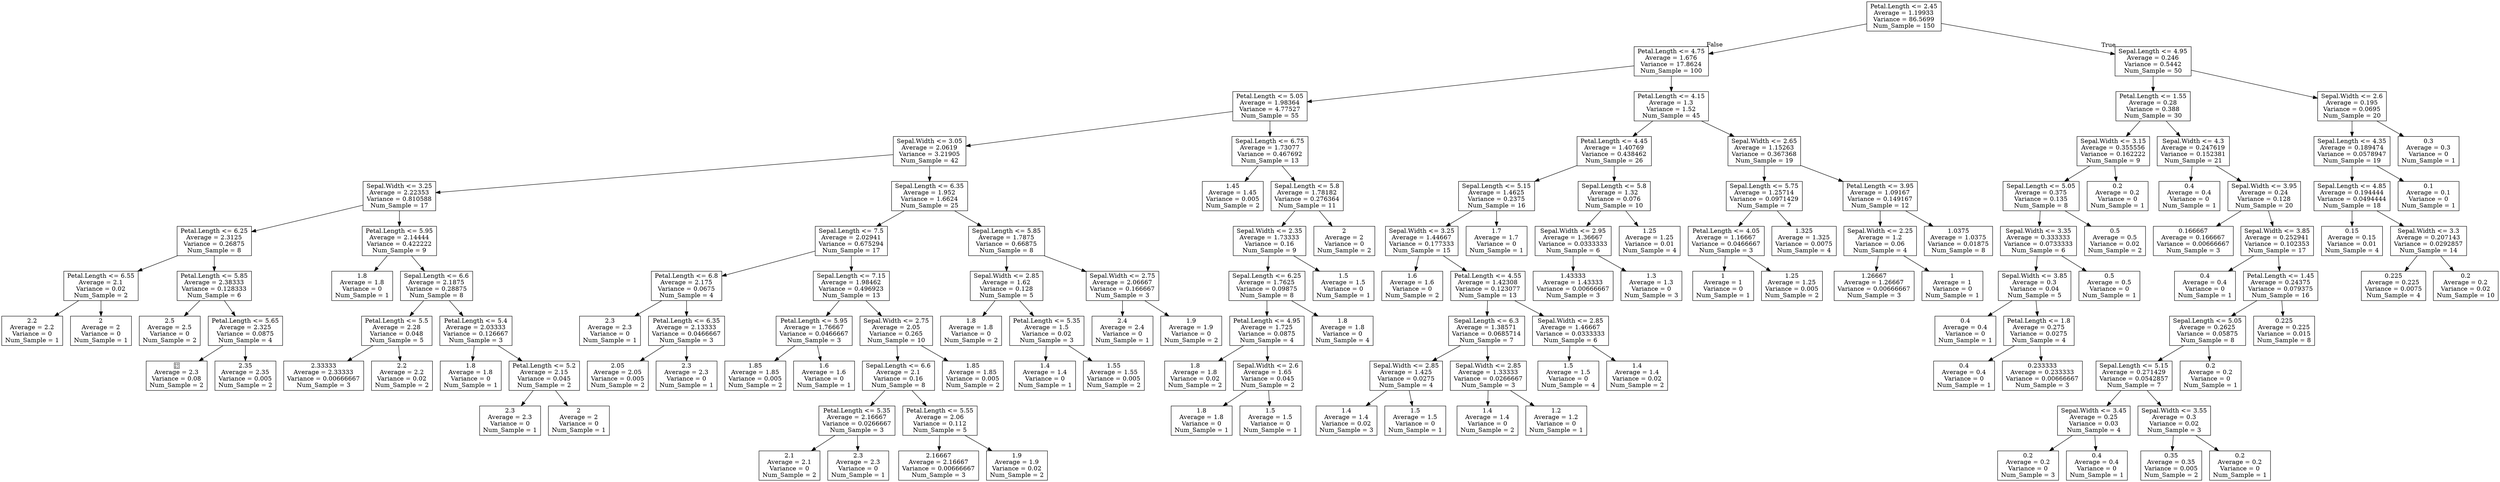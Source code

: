 digraph Tree {
node [shape=box] ;
0 [label="Petal.Length <= 2.45\nAverage = 1.19933\nVariance = 86.5699\nNum_Sample = 150\n"] ;
0 -> 1 [labeldistance=2.5, labelangle=45, headlabel="False"] ;
0 -> 2 [labeldistance=2.5, labelangle=-45, headlabel="True"] ;
1 [label="Petal.Length <= 4.75\nAverage = 1.676\nVariance = 17.8624\nNum_Sample = 100\n"] ;
1 -> 3
1 -> 4
2 [label="Sepal.Length <= 4.95\nAverage = 0.246\nVariance = 0.5442\nNum_Sample = 50\n"] ;
2 -> 5
2 -> 6
3 [label="Petal.Length <= 5.05\nAverage = 1.98364\nVariance = 4.77527\nNum_Sample = 55\n"] ;
3 -> 7
3 -> 8
4 [label="Petal.Length <= 4.15\nAverage = 1.3\nVariance = 1.52\nNum_Sample = 45\n"] ;
4 -> 9
4 -> 10
5 [label="Petal.Length <= 1.55\nAverage = 0.28\nVariance = 0.388\nNum_Sample = 30\n"] ;
5 -> 11
5 -> 12
6 [label="Sepal.Width <= 2.6\nAverage = 0.195\nVariance = 0.0695\nNum_Sample = 20\n"] ;
6 -> 13
6 -> 14
7 [label="Sepal.Width <= 3.05\nAverage = 2.0619\nVariance = 3.21905\nNum_Sample = 42\n"] ;
7 -> 15
7 -> 16
8 [label="Sepal.Length <= 6.75\nAverage = 1.73077\nVariance = 0.467692\nNum_Sample = 13\n"] ;
8 -> 17
8 -> 18
9 [label="Petal.Length <= 4.45\nAverage = 1.40769\nVariance = 0.438462\nNum_Sample = 26\n"] ;
9 -> 19
9 -> 20
10 [label="Sepal.Width <= 2.65\nAverage = 1.15263\nVariance = 0.367368\nNum_Sample = 19\n"] ;
10 -> 21
10 -> 22
11 [label="Sepal.Width <= 3.15\nAverage = 0.355556\nVariance = 0.162222\nNum_Sample = 9\n"] ;
11 -> 23
11 -> 24
12 [label="Sepal.Width <= 4.3\nAverage = 0.247619\nVariance = 0.152381\nNum_Sample = 21\n"] ;
12 -> 25
12 -> 26
13 [label="Sepal.Length <= 4.35\nAverage = 0.189474\nVariance = 0.0578947\nNum_Sample = 19\n"] ;
13 -> 27
13 -> 28
14 [label="0.3\nAverage = 0.3\nVariance = 0\nNum_Sample = 1\n"] ;
15 [label="Sepal.Width <= 3.25\nAverage = 2.22353\nVariance = 0.810588\nNum_Sample = 17\n"] ;
15 -> 29
15 -> 30
16 [label="Sepal.Length <= 6.35\nAverage = 1.952\nVariance = 1.6624\nNum_Sample = 25\n"] ;
16 -> 31
16 -> 32
17 [label="1.45\nAverage = 1.45\nVariance = 0.005\nNum_Sample = 2\n"] ;
18 [label="Sepal.Length <= 5.8\nAverage = 1.78182\nVariance = 0.276364\nNum_Sample = 11\n"] ;
18 -> 33
18 -> 34
19 [label="Sepal.Length <= 5.15\nAverage = 1.4625\nVariance = 0.2375\nNum_Sample = 16\n"] ;
19 -> 35
19 -> 36
20 [label="Sepal.Length <= 5.8\nAverage = 1.32\nVariance = 0.076\nNum_Sample = 10\n"] ;
20 -> 37
20 -> 38
21 [label="Sepal.Length <= 5.75\nAverage = 1.25714\nVariance = 0.0971429\nNum_Sample = 7\n"] ;
21 -> 39
21 -> 40
22 [label="Petal.Length <= 3.95\nAverage = 1.09167\nVariance = 0.149167\nNum_Sample = 12\n"] ;
22 -> 41
22 -> 42
23 [label="Sepal.Length <= 5.05\nAverage = 0.375\nVariance = 0.135\nNum_Sample = 8\n"] ;
23 -> 43
23 -> 44
24 [label="0.2\nAverage = 0.2\nVariance = 0\nNum_Sample = 1\n"] ;
25 [label="0.4\nAverage = 0.4\nVariance = 0\nNum_Sample = 1\n"] ;
26 [label="Sepal.Width <= 3.95\nAverage = 0.24\nVariance = 0.128\nNum_Sample = 20\n"] ;
26 -> 45
26 -> 46
27 [label="Sepal.Length <= 4.85\nAverage = 0.194444\nVariance = 0.0494444\nNum_Sample = 18\n"] ;
27 -> 47
27 -> 48
28 [label="0.1\nAverage = 0.1\nVariance = 0\nNum_Sample = 1\n"] ;
29 [label="Petal.Length <= 6.25\nAverage = 2.3125\nVariance = 0.26875\nNum_Sample = 8\n"] ;
29 -> 49
29 -> 50
30 [label="Petal.Length <= 5.95\nAverage = 2.14444\nVariance = 0.422222\nNum_Sample = 9\n"] ;
30 -> 51
30 -> 52
31 [label="Sepal.Length <= 7.5\nAverage = 2.02941\nVariance = 0.675294\nNum_Sample = 17\n"] ;
31 -> 53
31 -> 54
32 [label="Sepal.Length <= 5.85\nAverage = 1.7875\nVariance = 0.66875\nNum_Sample = 8\n"] ;
32 -> 55
32 -> 56
33 [label="Sepal.Width <= 2.35\nAverage = 1.73333\nVariance = 0.16\nNum_Sample = 9\n"] ;
33 -> 57
33 -> 58
34 [label="2\nAverage = 2\nVariance = 0\nNum_Sample = 2\n"] ;
35 [label="Sepal.Width <= 3.25\nAverage = 1.44667\nVariance = 0.177333\nNum_Sample = 15\n"] ;
35 -> 59
35 -> 60
36 [label="1.7\nAverage = 1.7\nVariance = 0\nNum_Sample = 1\n"] ;
37 [label="Sepal.Width <= 2.95\nAverage = 1.36667\nVariance = 0.0333333\nNum_Sample = 6\n"] ;
37 -> 61
37 -> 62
38 [label="1.25\nAverage = 1.25\nVariance = 0.01\nNum_Sample = 4\n"] ;
39 [label="Petal.Length <= 4.05\nAverage = 1.16667\nVariance = 0.0466667\nNum_Sample = 3\n"] ;
39 -> 63
39 -> 64
40 [label="1.325\nAverage = 1.325\nVariance = 0.0075\nNum_Sample = 4\n"] ;
41 [label="Sepal.Width <= 2.25\nAverage = 1.2\nVariance = 0.06\nNum_Sample = 4\n"] ;
41 -> 65
41 -> 66
42 [label="1.0375\nAverage = 1.0375\nVariance = 0.01875\nNum_Sample = 8\n"] ;
43 [label="Sepal.Width <= 3.35\nAverage = 0.333333\nVariance = 0.0733333\nNum_Sample = 6\n"] ;
43 -> 67
43 -> 68
44 [label="0.5\nAverage = 0.5\nVariance = 0.02\nNum_Sample = 2\n"] ;
45 [label="0.166667\nAverage = 0.166667\nVariance = 0.00666667\nNum_Sample = 3\n"] ;
46 [label="Sepal.Width <= 3.85\nAverage = 0.252941\nVariance = 0.102353\nNum_Sample = 17\n"] ;
46 -> 69
46 -> 70
47 [label="0.15\nAverage = 0.15\nVariance = 0.01\nNum_Sample = 4\n"] ;
48 [label="Sepal.Width <= 3.3\nAverage = 0.207143\nVariance = 0.0292857\nNum_Sample = 14\n"] ;
48 -> 71
48 -> 72
49 [label="Petal.Length <= 6.55\nAverage = 2.1\nVariance = 0.02\nNum_Sample = 2\n"] ;
49 -> 73
49 -> 74
50 [label="Petal.Length <= 5.85\nAverage = 2.38333\nVariance = 0.128333\nNum_Sample = 6\n"] ;
50 -> 75
50 -> 76
51 [label="1.8\nAverage = 1.8\nVariance = 0\nNum_Sample = 1\n"] ;
52 [label="Sepal.Length <= 6.6\nAverage = 2.1875\nVariance = 0.28875\nNum_Sample = 8\n"] ;
52 -> 77
52 -> 78
53 [label="Petal.Length <= 6.8\nAverage = 2.175\nVariance = 0.0675\nNum_Sample = 4\n"] ;
53 -> 79
53 -> 80
54 [label="Sepal.Length <= 7.15\nAverage = 1.98462\nVariance = 0.496923\nNum_Sample = 13\n"] ;
54 -> 81
54 -> 82
55 [label="Sepal.Width <= 2.85\nAverage = 1.62\nVariance = 0.128\nNum_Sample = 5\n"] ;
55 -> 83
55 -> 84
56 [label="Sepal.Width <= 2.75\nAverage = 2.06667\nVariance = 0.166667\nNum_Sample = 3\n"] ;
56 -> 85
56 -> 86
57 [label="Sepal.Length <= 6.25\nAverage = 1.7625\nVariance = 0.09875\nNum_Sample = 8\n"] ;
57 -> 87
57 -> 88
58 [label="1.5\nAverage = 1.5\nVariance = 0\nNum_Sample = 1\n"] ;
59 [label="1.6\nAverage = 1.6\nVariance = 0\nNum_Sample = 2\n"] ;
60 [label="Petal.Length <= 4.55\nAverage = 1.42308\nVariance = 0.123077\nNum_Sample = 13\n"] ;
60 -> 89
60 -> 90
61 [label="1.43333\nAverage = 1.43333\nVariance = 0.00666667\nNum_Sample = 3\n"] ;
62 [label="1.3\nAverage = 1.3\nVariance = 0\nNum_Sample = 3\n"] ;
63 [label="1\nAverage = 1\nVariance = 0\nNum_Sample = 1\n"] ;
64 [label="1.25\nAverage = 1.25\nVariance = 0.005\nNum_Sample = 2\n"] ;
65 [label="1.26667\nAverage = 1.26667\nVariance = 0.00666667\nNum_Sample = 3\n"] ;
66 [label="1\nAverage = 1\nVariance = 0\nNum_Sample = 1\n"] ;
67 [label="Sepal.Width <= 3.85\nAverage = 0.3\nVariance = 0.04\nNum_Sample = 5\n"] ;
67 -> 91
67 -> 92
68 [label="0.5\nAverage = 0.5\nVariance = 0\nNum_Sample = 1\n"] ;
69 [label="0.4\nAverage = 0.4\nVariance = 0\nNum_Sample = 1\n"] ;
70 [label="Petal.Length <= 1.45\nAverage = 0.24375\nVariance = 0.079375\nNum_Sample = 16\n"] ;
70 -> 93
70 -> 94
71 [label="0.225\nAverage = 0.225\nVariance = 0.0075\nNum_Sample = 4\n"] ;
72 [label="0.2\nAverage = 0.2\nVariance = 0.02\nNum_Sample = 10\n"] ;
73 [label="2.2\nAverage = 2.2\nVariance = 0\nNum_Sample = 1\n"] ;
74 [label="2\nAverage = 2\nVariance = 0\nNum_Sample = 1\n"] ;
75 [label="2.5\nAverage = 2.5\nVariance = 0\nNum_Sample = 2\n"] ;
76 [label="Petal.Length <= 5.65\nAverage = 2.325\nVariance = 0.0875\nNum_Sample = 4\n"] ;
76 -> 95
76 -> 96
77 [label="Petal.Length <= 5.5\nAverage = 2.28\nVariance = 0.048\nNum_Sample = 5\n"] ;
77 -> 97
77 -> 98
78 [label="Petal.Length <= 5.4\nAverage = 2.03333\nVariance = 0.126667\nNum_Sample = 3\n"] ;
78 -> 99
78 -> 100
79 [label="2.3\nAverage = 2.3\nVariance = 0\nNum_Sample = 1\n"] ;
80 [label="Petal.Length <= 6.35\nAverage = 2.13333\nVariance = 0.0466667\nNum_Sample = 3\n"] ;
80 -> 101
80 -> 102
81 [label="Petal.Length <= 5.95\nAverage = 1.76667\nVariance = 0.0466667\nNum_Sample = 3\n"] ;
81 -> 103
81 -> 104
82 [label="Sepal.Width <= 2.75\nAverage = 2.05\nVariance = 0.265\nNum_Sample = 10\n"] ;
82 -> 105
82 -> 106
83 [label="1.8\nAverage = 1.8\nVariance = 0\nNum_Sample = 2\n"] ;
84 [label="Petal.Length <= 5.35\nAverage = 1.5\nVariance = 0.02\nNum_Sample = 3\n"] ;
84 -> 107
84 -> 108
85 [label="2.4\nAverage = 2.4\nVariance = 0\nNum_Sample = 1\n"] ;
86 [label="1.9\nAverage = 1.9\nVariance = 0\nNum_Sample = 2\n"] ;
87 [label="Petal.Length <= 4.95\nAverage = 1.725\nVariance = 0.0875\nNum_Sample = 4\n"] ;
87 -> 109
87 -> 110
88 [label="1.8\nAverage = 1.8\nVariance = 0\nNum_Sample = 4\n"] ;
89 [label="Sepal.Length <= 6.3\nAverage = 1.38571\nVariance = 0.0685714\nNum_Sample = 7\n"] ;
89 -> 111
89 -> 112
90 [label="Sepal.Width <= 2.85\nAverage = 1.46667\nVariance = 0.0333333\nNum_Sample = 6\n"] ;
90 -> 113
90 -> 114
91 [label="0.4\nAverage = 0.4\nVariance = 0\nNum_Sample = 1\n"] ;
92 [label="Petal.Length <= 1.8\nAverage = 0.275\nVariance = 0.0275\nNum_Sample = 4\n"] ;
92 -> 115
92 -> 116
93 [label="Sepal.Length <= 5.05\nAverage = 0.2625\nVariance = 0.05875\nNum_Sample = 8\n"] ;
93 -> 117
93 -> 118
94 [label="0.225\nAverage = 0.225\nVariance = 0.015\nNum_Sample = 8\n"] ;
95 [label="\nAverage = 2.3\nVariance = 0.08\nNum_Sample = 2\n"] ;
96 [label="2.35\nAverage = 2.35\nVariance = 0.005\nNum_Sample = 2\n"] ;
97 [label="2.33333\nAverage = 2.33333\nVariance = 0.00666667\nNum_Sample = 3\n"] ;
98 [label="2.2\nAverage = 2.2\nVariance = 0.02\nNum_Sample = 2\n"] ;
99 [label="1.8\nAverage = 1.8\nVariance = 0\nNum_Sample = 1\n"] ;
100 [label="Petal.Length <= 5.2\nAverage = 2.15\nVariance = 0.045\nNum_Sample = 2\n"] ;
100 -> 119
100 -> 120
101 [label="2.05\nAverage = 2.05\nVariance = 0.005\nNum_Sample = 2\n"] ;
102 [label="2.3\nAverage = 2.3\nVariance = 0\nNum_Sample = 1\n"] ;
103 [label="1.85\nAverage = 1.85\nVariance = 0.005\nNum_Sample = 2\n"] ;
104 [label="1.6\nAverage = 1.6\nVariance = 0\nNum_Sample = 1\n"] ;
105 [label="Sepal.Length <= 6.6\nAverage = 2.1\nVariance = 0.16\nNum_Sample = 8\n"] ;
105 -> 121
105 -> 122
106 [label="1.85\nAverage = 1.85\nVariance = 0.005\nNum_Sample = 2\n"] ;
107 [label="1.4\nAverage = 1.4\nVariance = 0\nNum_Sample = 1\n"] ;
108 [label="1.55\nAverage = 1.55\nVariance = 0.005\nNum_Sample = 2\n"] ;
109 [label="1.8\nAverage = 1.8\nVariance = 0.02\nNum_Sample = 2\n"] ;
110 [label="Sepal.Width <= 2.6\nAverage = 1.65\nVariance = 0.045\nNum_Sample = 2\n"] ;
110 -> 123
110 -> 124
111 [label="Sepal.Width <= 2.85\nAverage = 1.425\nVariance = 0.0275\nNum_Sample = 4\n"] ;
111 -> 125
111 -> 126
112 [label="Sepal.Width <= 2.85\nAverage = 1.33333\nVariance = 0.0266667\nNum_Sample = 3\n"] ;
112 -> 127
112 -> 128
113 [label="1.5\nAverage = 1.5\nVariance = 0\nNum_Sample = 4\n"] ;
114 [label="1.4\nAverage = 1.4\nVariance = 0.02\nNum_Sample = 2\n"] ;
115 [label="0.4\nAverage = 0.4\nVariance = 0\nNum_Sample = 1\n"] ;
116 [label="0.233333\nAverage = 0.233333\nVariance = 0.00666667\nNum_Sample = 3\n"] ;
117 [label="Sepal.Length <= 5.15\nAverage = 0.271429\nVariance = 0.0542857\nNum_Sample = 7\n"] ;
117 -> 129
117 -> 130
118 [label="0.2\nAverage = 0.2\nVariance = 0\nNum_Sample = 1\n"] ;
119 [label="2.3\nAverage = 2.3\nVariance = 0\nNum_Sample = 1\n"] ;
120 [label="2\nAverage = 2\nVariance = 0\nNum_Sample = 1\n"] ;
121 [label="Petal.Length <= 5.35\nAverage = 2.16667\nVariance = 0.0266667\nNum_Sample = 3\n"] ;
121 -> 131
121 -> 132
122 [label="Petal.Length <= 5.55\nAverage = 2.06\nVariance = 0.112\nNum_Sample = 5\n"] ;
122 -> 133
122 -> 134
123 [label="1.8\nAverage = 1.8\nVariance = 0\nNum_Sample = 1\n"] ;
124 [label="1.5\nAverage = 1.5\nVariance = 0\nNum_Sample = 1\n"] ;
125 [label="1.4\nAverage = 1.4\nVariance = 0.02\nNum_Sample = 3\n"] ;
126 [label="1.5\nAverage = 1.5\nVariance = 0\nNum_Sample = 1\n"] ;
127 [label="1.4\nAverage = 1.4\nVariance = 0\nNum_Sample = 2\n"] ;
128 [label="1.2\nAverage = 1.2\nVariance = 0\nNum_Sample = 1\n"] ;
129 [label="Sepal.Width <= 3.45\nAverage = 0.25\nVariance = 0.03\nNum_Sample = 4\n"] ;
129 -> 135
129 -> 136
130 [label="Sepal.Width <= 3.55\nAverage = 0.3\nVariance = 0.02\nNum_Sample = 3\n"] ;
130 -> 137
130 -> 138
131 [label="2.1\nAverage = 2.1\nVariance = 0\nNum_Sample = 2\n"] ;
132 [label="2.3\nAverage = 2.3\nVariance = 0\nNum_Sample = 1\n"] ;
133 [label="2.16667\nAverage = 2.16667\nVariance = 0.00666667\nNum_Sample = 3\n"] ;
134 [label="1.9\nAverage = 1.9\nVariance = 0.02\nNum_Sample = 2\n"] ;
135 [label="0.2\nAverage = 0.2\nVariance = 0\nNum_Sample = 3\n"] ;
136 [label="0.4\nAverage = 0.4\nVariance = 0\nNum_Sample = 1\n"] ;
137 [label="0.35\nAverage = 0.35\nVariance = 0.005\nNum_Sample = 2\n"] ;
138 [label="0.2\nAverage = 0.2\nVariance = 0\nNum_Sample = 1\n"] ;
}